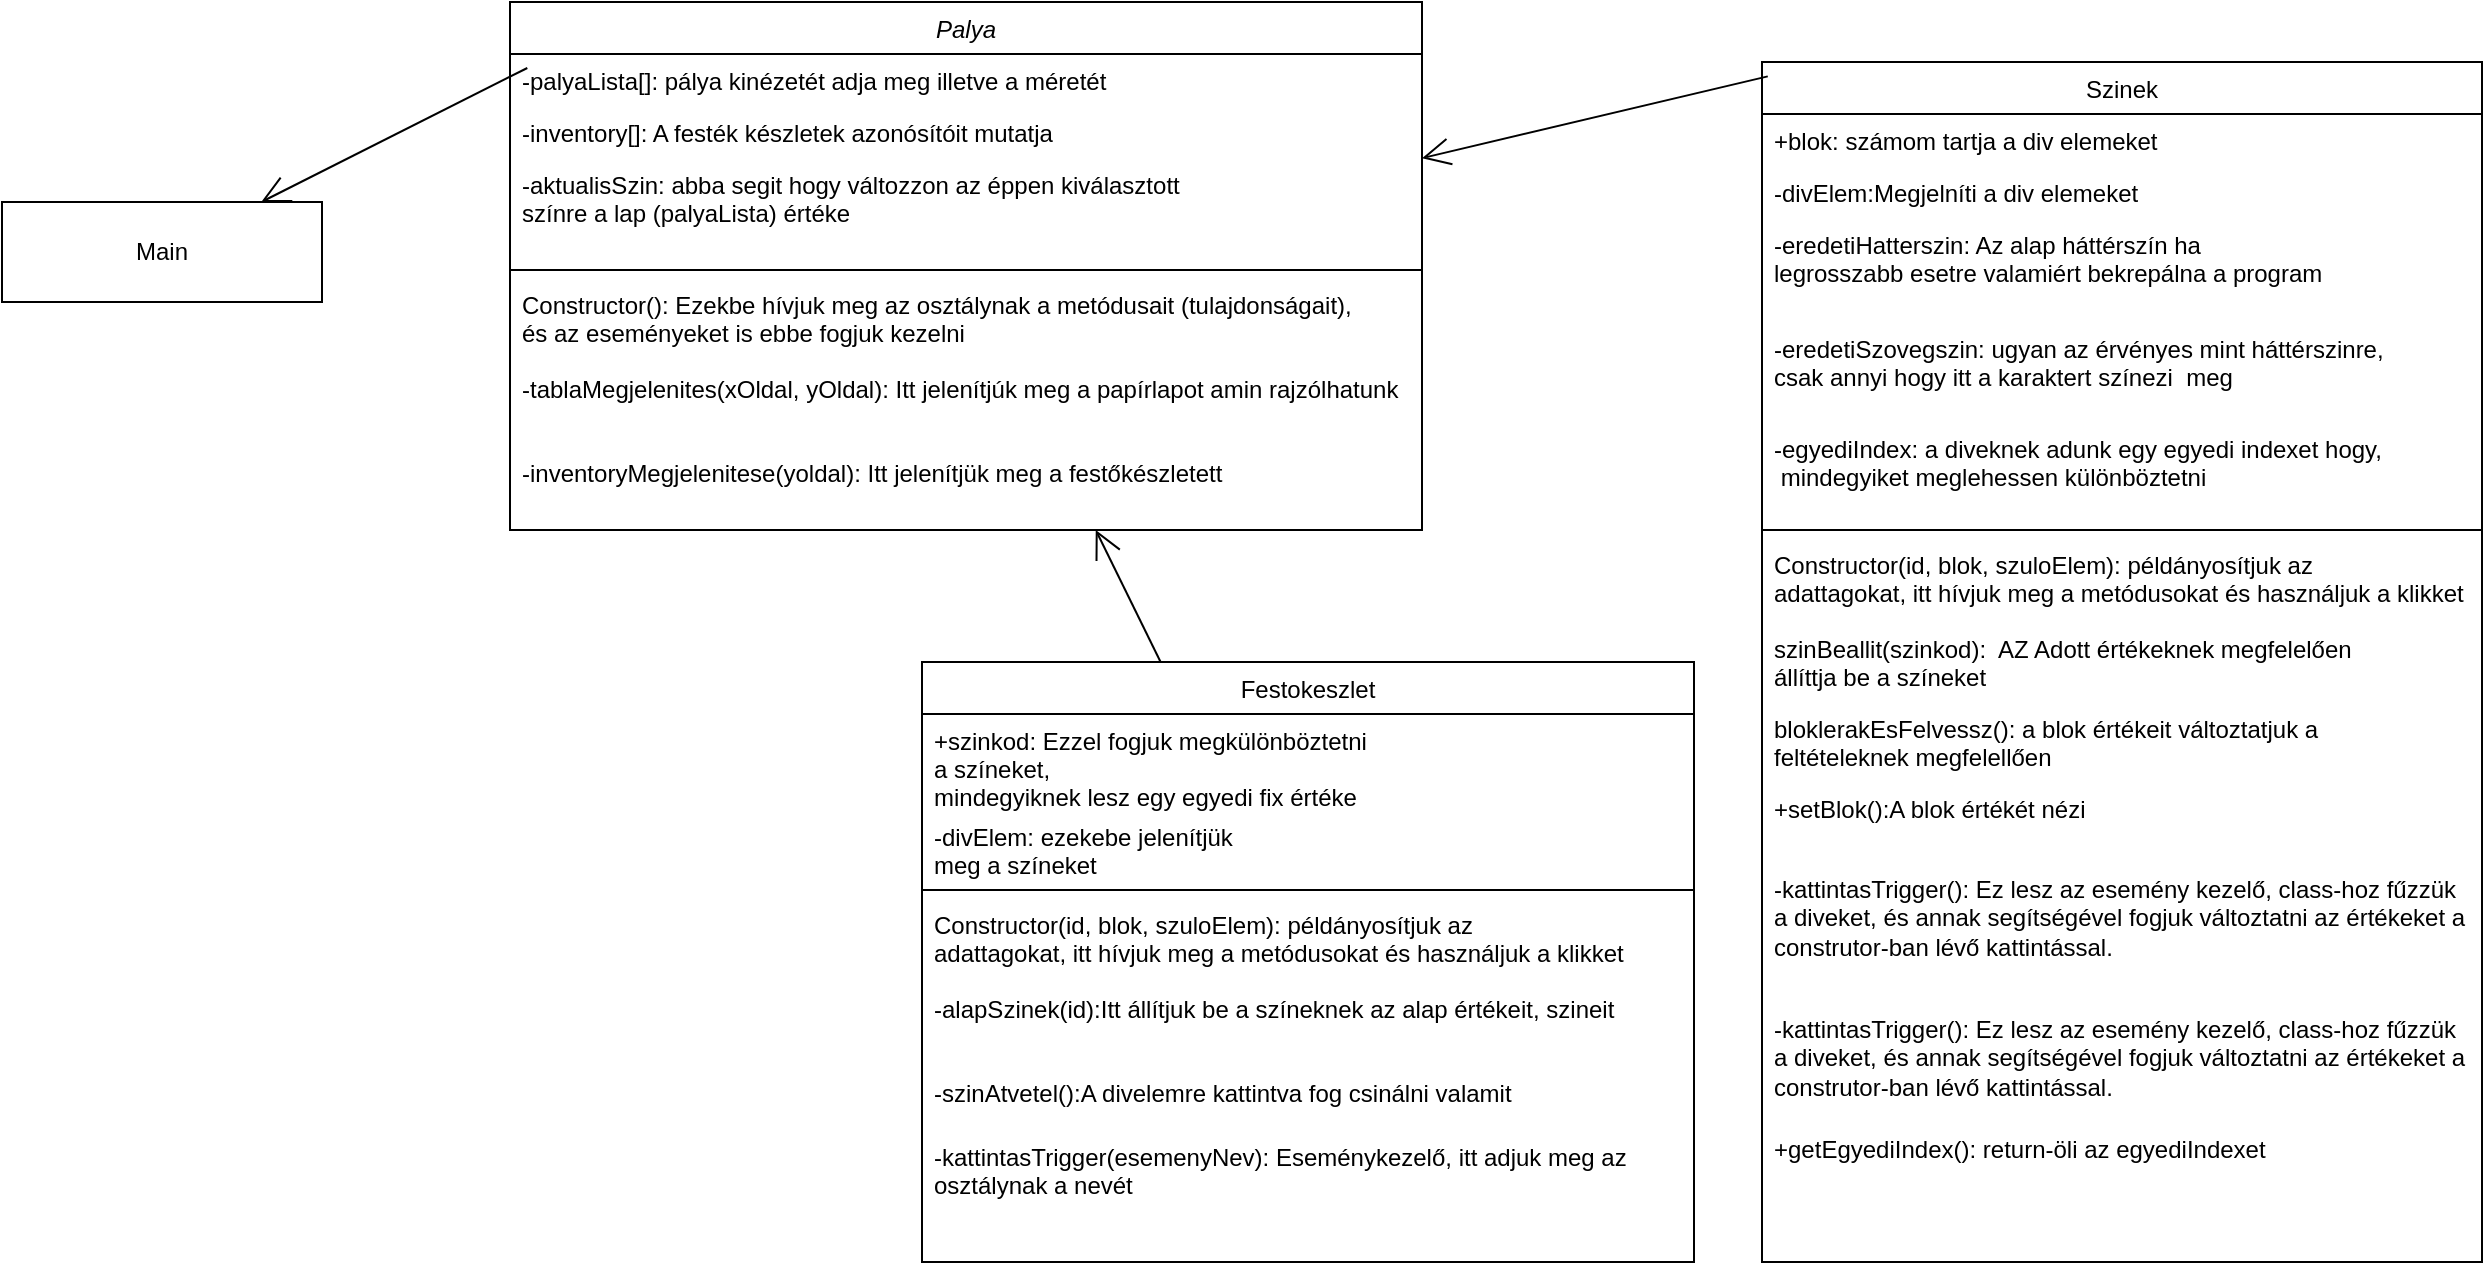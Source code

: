 <mxfile version="21.3.2" type="device">
  <diagram id="C5RBs43oDa-KdzZeNtuy" name="Page-1">
    <mxGraphModel dx="1434" dy="764" grid="1" gridSize="10" guides="1" tooltips="1" connect="1" arrows="1" fold="1" page="1" pageScale="1" pageWidth="827" pageHeight="1169" math="0" shadow="0">
      <root>
        <mxCell id="WIyWlLk6GJQsqaUBKTNV-0" />
        <mxCell id="WIyWlLk6GJQsqaUBKTNV-1" parent="WIyWlLk6GJQsqaUBKTNV-0" />
        <mxCell id="zkfFHV4jXpPFQw0GAbJ--0" value="Palya" style="swimlane;fontStyle=2;align=center;verticalAlign=top;childLayout=stackLayout;horizontal=1;startSize=26;horizontalStack=0;resizeParent=1;resizeLast=0;collapsible=1;marginBottom=0;rounded=0;shadow=0;strokeWidth=1;" parent="WIyWlLk6GJQsqaUBKTNV-1" vertex="1">
          <mxGeometry x="414" y="40" width="456" height="264" as="geometry">
            <mxRectangle x="230" y="140" width="160" height="26" as="alternateBounds" />
          </mxGeometry>
        </mxCell>
        <mxCell id="zkfFHV4jXpPFQw0GAbJ--1" value="-palyaLista[]: pálya kinézetét adja meg illetve a méretét" style="text;align=left;verticalAlign=top;spacingLeft=4;spacingRight=4;overflow=hidden;rotatable=0;points=[[0,0.5],[1,0.5]];portConstraint=eastwest;" parent="zkfFHV4jXpPFQw0GAbJ--0" vertex="1">
          <mxGeometry y="26" width="456" height="26" as="geometry" />
        </mxCell>
        <mxCell id="zkfFHV4jXpPFQw0GAbJ--2" value="-inventory[]: A festék készletek azonósítóit mutatja" style="text;align=left;verticalAlign=top;spacingLeft=4;spacingRight=4;overflow=hidden;rotatable=0;points=[[0,0.5],[1,0.5]];portConstraint=eastwest;rounded=0;shadow=0;html=0;" parent="zkfFHV4jXpPFQw0GAbJ--0" vertex="1">
          <mxGeometry y="52" width="456" height="26" as="geometry" />
        </mxCell>
        <mxCell id="zkfFHV4jXpPFQw0GAbJ--3" value="-aktualisSzin: abba segit hogy változzon az éppen kiválasztott &#xa;színre a lap (palyaLista) értéke" style="text;align=left;verticalAlign=top;spacingLeft=4;spacingRight=4;overflow=hidden;rotatable=0;points=[[0,0.5],[1,0.5]];portConstraint=eastwest;rounded=0;shadow=0;html=0;" parent="zkfFHV4jXpPFQw0GAbJ--0" vertex="1">
          <mxGeometry y="78" width="456" height="52" as="geometry" />
        </mxCell>
        <mxCell id="zkfFHV4jXpPFQw0GAbJ--4" value="" style="line;html=1;strokeWidth=1;align=left;verticalAlign=middle;spacingTop=-1;spacingLeft=3;spacingRight=3;rotatable=0;labelPosition=right;points=[];portConstraint=eastwest;" parent="zkfFHV4jXpPFQw0GAbJ--0" vertex="1">
          <mxGeometry y="130" width="456" height="8" as="geometry" />
        </mxCell>
        <mxCell id="G0jgGJzvBHxjmpo8BulI-13" value="Constructor(): Ezekbe hívjuk meg az osztálynak a metódusait (tulajdonságait), &#xa;és az eseményeket is ebbe fogjuk kezelni" style="text;align=left;verticalAlign=top;spacingLeft=4;spacingRight=4;overflow=hidden;rotatable=0;points=[[0,0.5],[1,0.5]];portConstraint=eastwest;" vertex="1" parent="zkfFHV4jXpPFQw0GAbJ--0">
          <mxGeometry y="138" width="456" height="42" as="geometry" />
        </mxCell>
        <mxCell id="G0jgGJzvBHxjmpo8BulI-14" value="-tablaMegjelenites(xOldal, yOldal): Itt jelenítjúk meg a papírlapot amin rajzólhatunk" style="text;align=left;verticalAlign=top;spacingLeft=4;spacingRight=4;overflow=hidden;rotatable=0;points=[[0,0.5],[1,0.5]];portConstraint=eastwest;" vertex="1" parent="zkfFHV4jXpPFQw0GAbJ--0">
          <mxGeometry y="180" width="456" height="42" as="geometry" />
        </mxCell>
        <mxCell id="zkfFHV4jXpPFQw0GAbJ--5" value="-inventoryMegjelenitese(yoldal): Itt jelenítjük meg a festőkészletett" style="text;align=left;verticalAlign=top;spacingLeft=4;spacingRight=4;overflow=hidden;rotatable=0;points=[[0,0.5],[1,0.5]];portConstraint=eastwest;" parent="zkfFHV4jXpPFQw0GAbJ--0" vertex="1">
          <mxGeometry y="222" width="456" height="42" as="geometry" />
        </mxCell>
        <mxCell id="zkfFHV4jXpPFQw0GAbJ--6" value="Festokeszlet" style="swimlane;fontStyle=0;align=center;verticalAlign=top;childLayout=stackLayout;horizontal=1;startSize=26;horizontalStack=0;resizeParent=1;resizeLast=0;collapsible=1;marginBottom=0;rounded=0;shadow=0;strokeWidth=1;" parent="WIyWlLk6GJQsqaUBKTNV-1" vertex="1">
          <mxGeometry x="620" y="370" width="386" height="300" as="geometry">
            <mxRectangle x="130" y="380" width="160" height="26" as="alternateBounds" />
          </mxGeometry>
        </mxCell>
        <mxCell id="G0jgGJzvBHxjmpo8BulI-0" value="+szinkod: Ezzel fogjuk megkülönböztetni &#xa;a színeket, &#xa;mindegyiknek lesz egy egyedi fix értéke" style="text;align=left;verticalAlign=top;spacingLeft=4;spacingRight=4;overflow=hidden;rotatable=0;points=[[0,0.5],[1,0.5]];portConstraint=eastwest;" vertex="1" parent="zkfFHV4jXpPFQw0GAbJ--6">
          <mxGeometry y="26" width="386" height="48" as="geometry" />
        </mxCell>
        <mxCell id="zkfFHV4jXpPFQw0GAbJ--8" value="-divElem: ezekebe jelenítjük &#xa;meg a színeket" style="text;align=left;verticalAlign=top;spacingLeft=4;spacingRight=4;overflow=hidden;rotatable=0;points=[[0,0.5],[1,0.5]];portConstraint=eastwest;rounded=0;shadow=0;html=0;" parent="zkfFHV4jXpPFQw0GAbJ--6" vertex="1">
          <mxGeometry y="74" width="386" height="36" as="geometry" />
        </mxCell>
        <mxCell id="zkfFHV4jXpPFQw0GAbJ--9" value="" style="line;html=1;strokeWidth=1;align=left;verticalAlign=middle;spacingTop=-1;spacingLeft=3;spacingRight=3;rotatable=0;labelPosition=right;points=[];portConstraint=eastwest;" parent="zkfFHV4jXpPFQw0GAbJ--6" vertex="1">
          <mxGeometry y="110" width="386" height="8" as="geometry" />
        </mxCell>
        <mxCell id="G0jgGJzvBHxjmpo8BulI-6" value="Constructor(id, blok, szuloElem): példányosítjuk az &#xa;adattagokat, itt hívjuk meg a metódusokat és használjuk a klikket " style="text;align=left;verticalAlign=top;spacingLeft=4;spacingRight=4;overflow=hidden;rotatable=0;points=[[0,0.5],[1,0.5]];portConstraint=eastwest;" vertex="1" parent="zkfFHV4jXpPFQw0GAbJ--6">
          <mxGeometry y="118" width="386" height="42" as="geometry" />
        </mxCell>
        <mxCell id="G0jgGJzvBHxjmpo8BulI-3" value="-alapSzinek(id):Itt állítjuk be a színeknek az alap értékeit, szineit" style="text;align=left;verticalAlign=top;spacingLeft=4;spacingRight=4;overflow=hidden;rotatable=0;points=[[0,0.5],[1,0.5]];portConstraint=eastwest;" vertex="1" parent="zkfFHV4jXpPFQw0GAbJ--6">
          <mxGeometry y="160" width="386" height="42" as="geometry" />
        </mxCell>
        <mxCell id="G0jgGJzvBHxjmpo8BulI-7" value="-szinAtvetel():A divelemre kattintva fog csinálni valamit" style="text;align=left;verticalAlign=top;spacingLeft=4;spacingRight=4;overflow=hidden;rotatable=0;points=[[0,0.5],[1,0.5]];portConstraint=eastwest;" vertex="1" parent="zkfFHV4jXpPFQw0GAbJ--6">
          <mxGeometry y="202" width="386" height="32" as="geometry" />
        </mxCell>
        <mxCell id="zkfFHV4jXpPFQw0GAbJ--11" value="-kattintasTrigger(esemenyNev): Eseménykezelő, itt adjuk meg az &#xa;osztálynak a nevét" style="text;align=left;verticalAlign=top;spacingLeft=4;spacingRight=4;overflow=hidden;rotatable=0;points=[[0,0.5],[1,0.5]];portConstraint=eastwest;" parent="zkfFHV4jXpPFQw0GAbJ--6" vertex="1">
          <mxGeometry y="234" width="386" height="66" as="geometry" />
        </mxCell>
        <mxCell id="zkfFHV4jXpPFQw0GAbJ--17" value="Szinek" style="swimlane;fontStyle=0;align=center;verticalAlign=top;childLayout=stackLayout;horizontal=1;startSize=26;horizontalStack=0;resizeParent=1;resizeLast=0;collapsible=1;marginBottom=0;rounded=0;shadow=0;strokeWidth=1;" parent="WIyWlLk6GJQsqaUBKTNV-1" vertex="1">
          <mxGeometry x="1040" y="70" width="360" height="600" as="geometry">
            <mxRectangle x="550" y="140" width="160" height="26" as="alternateBounds" />
          </mxGeometry>
        </mxCell>
        <mxCell id="zkfFHV4jXpPFQw0GAbJ--18" value="+blok: számom tartja a div elemeket" style="text;align=left;verticalAlign=top;spacingLeft=4;spacingRight=4;overflow=hidden;rotatable=0;points=[[0,0.5],[1,0.5]];portConstraint=eastwest;" parent="zkfFHV4jXpPFQw0GAbJ--17" vertex="1">
          <mxGeometry y="26" width="360" height="26" as="geometry" />
        </mxCell>
        <mxCell id="zkfFHV4jXpPFQw0GAbJ--19" value="-divElem:Megjelníti a div elemeket" style="text;align=left;verticalAlign=top;spacingLeft=4;spacingRight=4;overflow=hidden;rotatable=0;points=[[0,0.5],[1,0.5]];portConstraint=eastwest;rounded=0;shadow=0;html=0;" parent="zkfFHV4jXpPFQw0GAbJ--17" vertex="1">
          <mxGeometry y="52" width="360" height="26" as="geometry" />
        </mxCell>
        <mxCell id="zkfFHV4jXpPFQw0GAbJ--20" value="-eredetiHatterszin: Az alap háttérszín ha &#xa;legrosszabb esetre valamiért bekrepálna a program" style="text;align=left;verticalAlign=top;spacingLeft=4;spacingRight=4;overflow=hidden;rotatable=0;points=[[0,0.5],[1,0.5]];portConstraint=eastwest;rounded=0;shadow=0;html=0;" parent="zkfFHV4jXpPFQw0GAbJ--17" vertex="1">
          <mxGeometry y="78" width="360" height="52" as="geometry" />
        </mxCell>
        <mxCell id="zkfFHV4jXpPFQw0GAbJ--21" value="-eredetiSzovegszin: ugyan az érvényes mint háttérszinre, &#xa;csak annyi hogy itt a karaktert színezi  meg" style="text;align=left;verticalAlign=top;spacingLeft=4;spacingRight=4;overflow=hidden;rotatable=0;points=[[0,0.5],[1,0.5]];portConstraint=eastwest;rounded=0;shadow=0;html=0;" parent="zkfFHV4jXpPFQw0GAbJ--17" vertex="1">
          <mxGeometry y="130" width="360" height="50" as="geometry" />
        </mxCell>
        <mxCell id="zkfFHV4jXpPFQw0GAbJ--22" value="-egyediIndex: a diveknek adunk egy egyedi indexet hogy,&#xa; mindegyiket meglehessen különböztetni" style="text;align=left;verticalAlign=top;spacingLeft=4;spacingRight=4;overflow=hidden;rotatable=0;points=[[0,0.5],[1,0.5]];portConstraint=eastwest;rounded=0;shadow=0;html=0;" parent="zkfFHV4jXpPFQw0GAbJ--17" vertex="1">
          <mxGeometry y="180" width="360" height="50" as="geometry" />
        </mxCell>
        <mxCell id="zkfFHV4jXpPFQw0GAbJ--23" value="" style="line;html=1;strokeWidth=1;align=left;verticalAlign=middle;spacingTop=-1;spacingLeft=3;spacingRight=3;rotatable=0;labelPosition=right;points=[];portConstraint=eastwest;" parent="zkfFHV4jXpPFQw0GAbJ--17" vertex="1">
          <mxGeometry y="230" width="360" height="8" as="geometry" />
        </mxCell>
        <mxCell id="G0jgGJzvBHxjmpo8BulI-2" value="Constructor(id, blok, szuloElem): példányosítjuk az &#xa;adattagokat, itt hívjuk meg a metódusokat és használjuk a klikket " style="text;align=left;verticalAlign=top;spacingLeft=4;spacingRight=4;overflow=hidden;rotatable=0;points=[[0,0.5],[1,0.5]];portConstraint=eastwest;" vertex="1" parent="zkfFHV4jXpPFQw0GAbJ--17">
          <mxGeometry y="238" width="360" height="42" as="geometry" />
        </mxCell>
        <mxCell id="zkfFHV4jXpPFQw0GAbJ--25" value="szinBeallit(szinkod):  AZ Adott értékeknek megfelelően &#xa;állíttja be a színeket" style="text;align=left;verticalAlign=top;spacingLeft=4;spacingRight=4;overflow=hidden;rotatable=0;points=[[0,0.5],[1,0.5]];portConstraint=eastwest;" parent="zkfFHV4jXpPFQw0GAbJ--17" vertex="1">
          <mxGeometry y="280" width="360" height="40" as="geometry" />
        </mxCell>
        <mxCell id="BvT_fNF_eWwLka3K5-yB-0" value="bloklerakEsFelvessz(): a blok értékeit változtatjuk a &#xa;feltételeknek megfelellően" style="text;align=left;verticalAlign=top;spacingLeft=4;spacingRight=4;overflow=hidden;rotatable=0;points=[[0,0.5],[1,0.5]];portConstraint=eastwest;" parent="zkfFHV4jXpPFQw0GAbJ--17" vertex="1">
          <mxGeometry y="320" width="360" height="40" as="geometry" />
        </mxCell>
        <mxCell id="BvT_fNF_eWwLka3K5-yB-1" value="+setBlok():A blok értékét nézi" style="text;align=left;verticalAlign=top;spacingLeft=4;spacingRight=4;overflow=hidden;rotatable=0;points=[[0,0.5],[1,0.5]];portConstraint=eastwest;" parent="zkfFHV4jXpPFQw0GAbJ--17" vertex="1">
          <mxGeometry y="360" width="360" height="40" as="geometry" />
        </mxCell>
        <mxCell id="BvT_fNF_eWwLka3K5-yB-3" value="-kattintasTrigger(): Ez lesz az esemény kezelő, class-hoz fűzzük a diveket, és annak segítségével fogjuk változtatni az értékeket a construtor-ban lévő kattintással." style="text;strokeColor=none;fillColor=none;align=left;verticalAlign=top;spacingLeft=4;spacingRight=4;overflow=hidden;rotatable=0;points=[[0,0.5],[1,0.5]];portConstraint=eastwest;whiteSpace=wrap;html=1;" parent="zkfFHV4jXpPFQw0GAbJ--17" vertex="1">
          <mxGeometry y="400" width="360" height="70" as="geometry" />
        </mxCell>
        <mxCell id="BvT_fNF_eWwLka3K5-yB-4" value="-kattintasTrigger(): Ez lesz az esemény kezelő, class-hoz fűzzük a diveket, és annak segítségével fogjuk változtatni az értékeket a construtor-ban lévő kattintással." style="text;strokeColor=none;fillColor=none;align=left;verticalAlign=top;spacingLeft=4;spacingRight=4;overflow=hidden;rotatable=0;points=[[0,0.5],[1,0.5]];portConstraint=eastwest;whiteSpace=wrap;html=1;" parent="zkfFHV4jXpPFQw0GAbJ--17" vertex="1">
          <mxGeometry y="470" width="360" height="60" as="geometry" />
        </mxCell>
        <mxCell id="BvT_fNF_eWwLka3K5-yB-6" value="+getEgyediIndex(): return-öli az egyediIndexet" style="text;strokeColor=none;fillColor=none;align=left;verticalAlign=top;spacingLeft=4;spacingRight=4;overflow=hidden;rotatable=0;points=[[0,0.5],[1,0.5]];portConstraint=eastwest;whiteSpace=wrap;html=1;" parent="zkfFHV4jXpPFQw0GAbJ--17" vertex="1">
          <mxGeometry y="530" width="360" height="60" as="geometry" />
        </mxCell>
        <mxCell id="G0jgGJzvBHxjmpo8BulI-8" value="" style="endArrow=open;endFill=1;endSize=12;html=1;rounded=0;exitX=0.008;exitY=0.012;exitDx=0;exitDy=0;exitPerimeter=0;" edge="1" parent="WIyWlLk6GJQsqaUBKTNV-1" source="zkfFHV4jXpPFQw0GAbJ--17" target="zkfFHV4jXpPFQw0GAbJ--0">
          <mxGeometry width="160" relative="1" as="geometry">
            <mxPoint x="840" y="170" as="sourcePoint" />
            <mxPoint x="1000" y="170" as="targetPoint" />
          </mxGeometry>
        </mxCell>
        <mxCell id="G0jgGJzvBHxjmpo8BulI-9" value="" style="endArrow=open;endFill=1;endSize=12;html=1;rounded=0;" edge="1" parent="WIyWlLk6GJQsqaUBKTNV-1" source="zkfFHV4jXpPFQw0GAbJ--6" target="zkfFHV4jXpPFQw0GAbJ--0">
          <mxGeometry width="160" relative="1" as="geometry">
            <mxPoint x="1053" y="87" as="sourcePoint" />
            <mxPoint x="793" y="157" as="targetPoint" />
            <Array as="points" />
          </mxGeometry>
        </mxCell>
        <mxCell id="G0jgGJzvBHxjmpo8BulI-10" value="Main" style="html=1;whiteSpace=wrap;" vertex="1" parent="WIyWlLk6GJQsqaUBKTNV-1">
          <mxGeometry x="160" y="140" width="160" height="50" as="geometry" />
        </mxCell>
        <mxCell id="G0jgGJzvBHxjmpo8BulI-11" value="" style="endArrow=open;endFill=1;endSize=12;html=1;rounded=0;exitX=0.019;exitY=0.269;exitDx=0;exitDy=0;exitPerimeter=0;" edge="1" parent="WIyWlLk6GJQsqaUBKTNV-1" source="zkfFHV4jXpPFQw0GAbJ--1" target="G0jgGJzvBHxjmpo8BulI-10">
          <mxGeometry width="160" relative="1" as="geometry">
            <mxPoint x="1053" y="87" as="sourcePoint" />
            <mxPoint x="710" y="162" as="targetPoint" />
          </mxGeometry>
        </mxCell>
      </root>
    </mxGraphModel>
  </diagram>
</mxfile>
